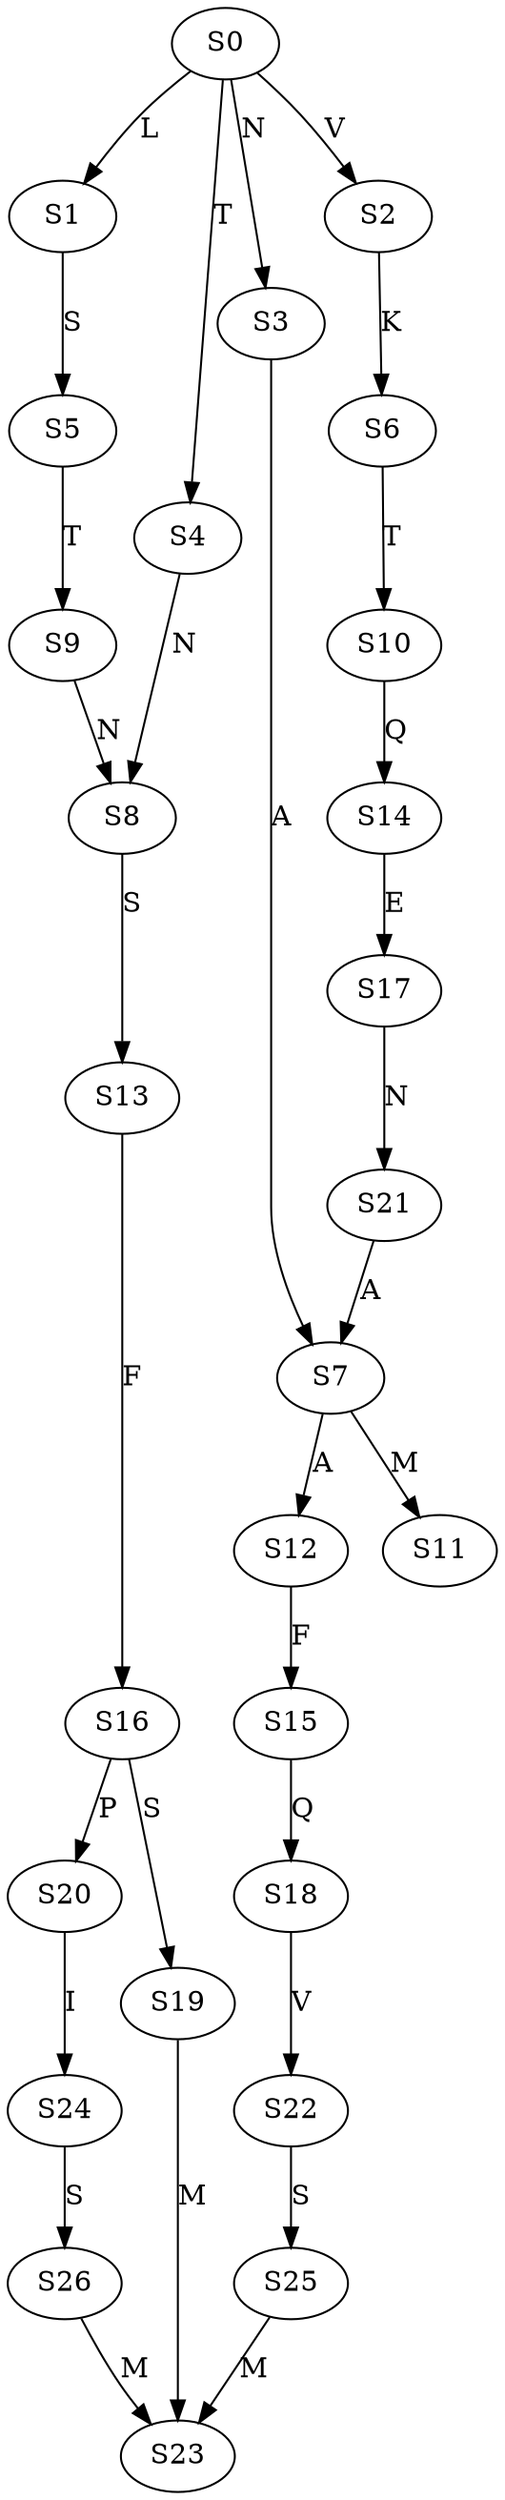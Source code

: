 strict digraph  {
	S0 -> S1 [ label = L ];
	S0 -> S2 [ label = V ];
	S0 -> S3 [ label = N ];
	S0 -> S4 [ label = T ];
	S1 -> S5 [ label = S ];
	S2 -> S6 [ label = K ];
	S3 -> S7 [ label = A ];
	S4 -> S8 [ label = N ];
	S5 -> S9 [ label = T ];
	S6 -> S10 [ label = T ];
	S7 -> S11 [ label = M ];
	S7 -> S12 [ label = A ];
	S8 -> S13 [ label = S ];
	S9 -> S8 [ label = N ];
	S10 -> S14 [ label = Q ];
	S12 -> S15 [ label = F ];
	S13 -> S16 [ label = F ];
	S14 -> S17 [ label = E ];
	S15 -> S18 [ label = Q ];
	S16 -> S19 [ label = S ];
	S16 -> S20 [ label = P ];
	S17 -> S21 [ label = N ];
	S18 -> S22 [ label = V ];
	S19 -> S23 [ label = M ];
	S20 -> S24 [ label = I ];
	S21 -> S7 [ label = A ];
	S22 -> S25 [ label = S ];
	S24 -> S26 [ label = S ];
	S25 -> S23 [ label = M ];
	S26 -> S23 [ label = M ];
}
